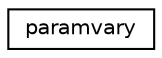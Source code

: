 digraph "Graphical Class Hierarchy"
{
 // LATEX_PDF_SIZE
  edge [fontname="Helvetica",fontsize="10",labelfontname="Helvetica",labelfontsize="10"];
  node [fontname="Helvetica",fontsize="10",shape=record];
  rankdir="LR";
  Node0 [label="paramvary",height=0.2,width=0.4,color="black", fillcolor="white", style="filled",URL="$structparamvary.html",tooltip=" "];
}

